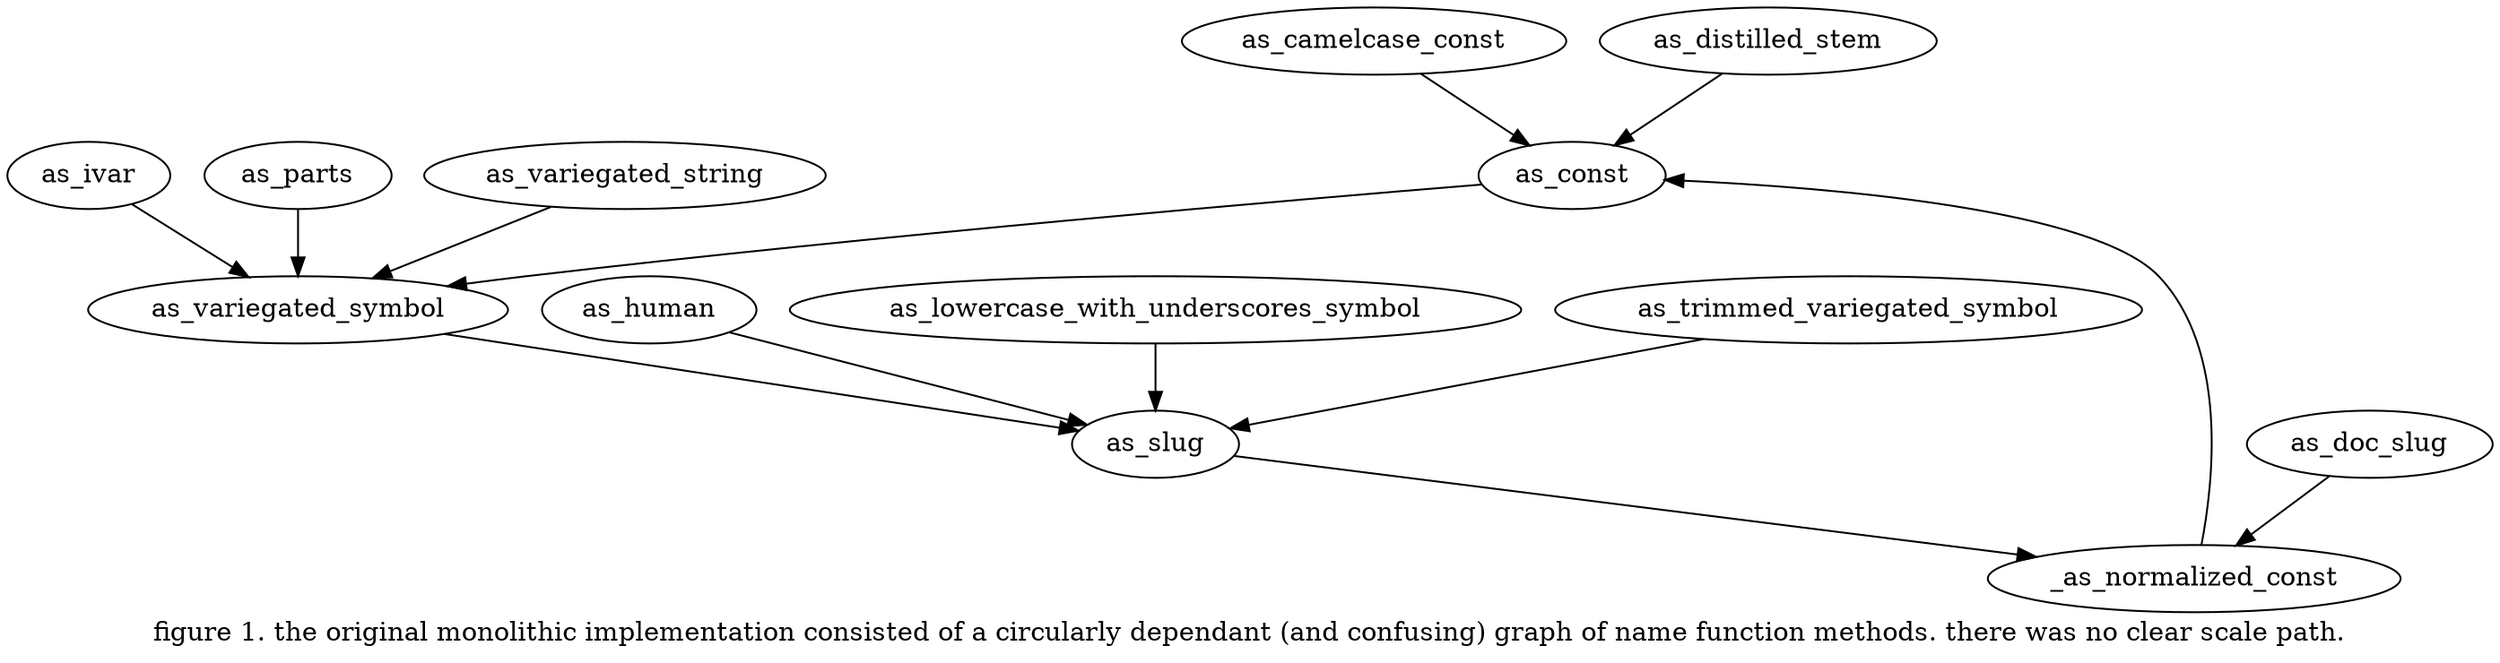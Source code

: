 digraph g {

  label="figure 1. the original monolithic implementation consisted \
of a circularly dependant (and confusing) graph of name function methods. \
there was no clear scale path."


as_camelcase_const -> as_const
as_const -> as_variegated_symbol
as_distilled_stem -> as_const
as_doc_slug -> _as_normalized_const
as_human -> as_slug
as_ivar -> as_variegated_symbol
as_lowercase_with_underscores_symbol -> as_slug
_as_normalized_const -> as_const
as_parts -> as_variegated_symbol
as_slug -> _as_normalized_const
as_trimmed_variegated_symbol -> as_slug
as_variegated_string -> as_variegated_symbol
as_variegated_symbol -> as_slug

}
